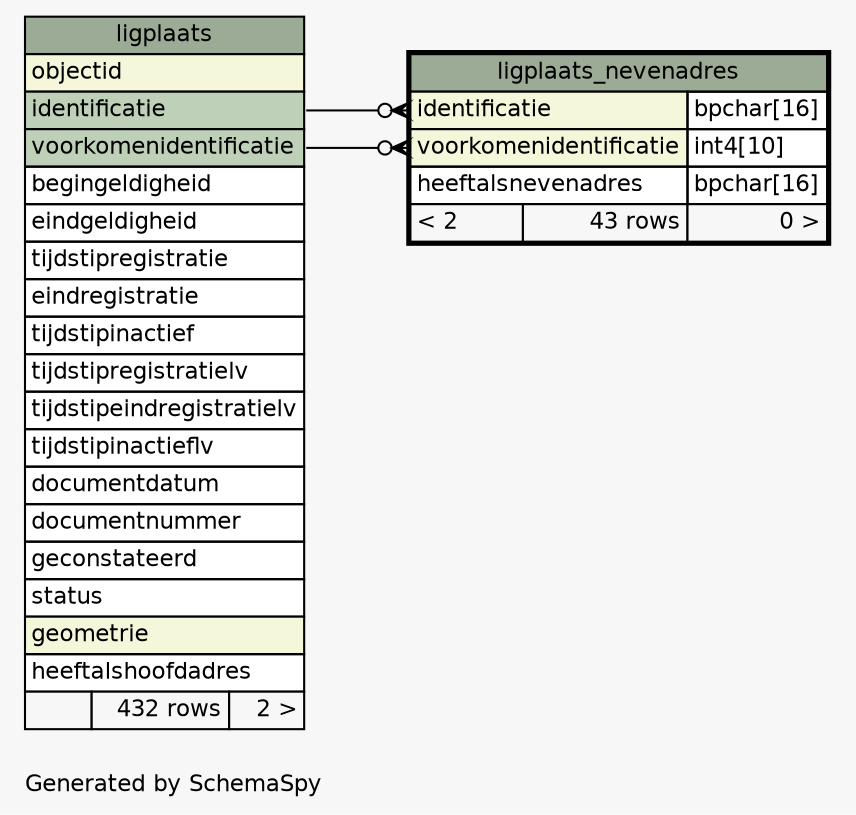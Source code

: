 // dot 2.43.0 on Linux 6.5.0-15-generic
// SchemaSpy rev Unknown
digraph "oneDegreeRelationshipsDiagram" {
  graph [
    rankdir="RL"
    bgcolor="#f7f7f7"
    label="\nGenerated by SchemaSpy"
    labeljust="l"
    nodesep="0.18"
    ranksep="0.46"
    fontname="Helvetica"
    fontsize="11"
  ];
  node [
    fontname="Helvetica"
    fontsize="11"
    shape="plaintext"
  ];
  edge [
    arrowsize="0.8"
  ];
  "ligplaats_nevenadres":"identificatie":w -> "ligplaats":"identificatie":e [arrowhead=none dir=back arrowtail=crowodot];
  "ligplaats_nevenadres":"voorkomenidentificatie":w -> "ligplaats":"voorkomenidentificatie":e [arrowhead=none dir=back arrowtail=crowodot];
  "ligplaats" [
    label=<
    <TABLE BORDER="0" CELLBORDER="1" CELLSPACING="0" BGCOLOR="#ffffff">
      <TR><TD COLSPAN="3" BGCOLOR="#9bab96" ALIGN="CENTER">ligplaats</TD></TR>
      <TR><TD PORT="objectid" COLSPAN="3" BGCOLOR="#f4f7da" ALIGN="LEFT">objectid</TD></TR>
      <TR><TD PORT="identificatie" COLSPAN="3" BGCOLOR="#bed1b8" ALIGN="LEFT">identificatie</TD></TR>
      <TR><TD PORT="voorkomenidentificatie" COLSPAN="3" BGCOLOR="#bed1b8" ALIGN="LEFT">voorkomenidentificatie</TD></TR>
      <TR><TD PORT="begingeldigheid" COLSPAN="3" ALIGN="LEFT">begingeldigheid</TD></TR>
      <TR><TD PORT="eindgeldigheid" COLSPAN="3" ALIGN="LEFT">eindgeldigheid</TD></TR>
      <TR><TD PORT="tijdstipregistratie" COLSPAN="3" ALIGN="LEFT">tijdstipregistratie</TD></TR>
      <TR><TD PORT="eindregistratie" COLSPAN="3" ALIGN="LEFT">eindregistratie</TD></TR>
      <TR><TD PORT="tijdstipinactief" COLSPAN="3" ALIGN="LEFT">tijdstipinactief</TD></TR>
      <TR><TD PORT="tijdstipregistratielv" COLSPAN="3" ALIGN="LEFT">tijdstipregistratielv</TD></TR>
      <TR><TD PORT="tijdstipeindregistratielv" COLSPAN="3" ALIGN="LEFT">tijdstipeindregistratielv</TD></TR>
      <TR><TD PORT="tijdstipinactieflv" COLSPAN="3" ALIGN="LEFT">tijdstipinactieflv</TD></TR>
      <TR><TD PORT="documentdatum" COLSPAN="3" ALIGN="LEFT">documentdatum</TD></TR>
      <TR><TD PORT="documentnummer" COLSPAN="3" ALIGN="LEFT">documentnummer</TD></TR>
      <TR><TD PORT="geconstateerd" COLSPAN="3" ALIGN="LEFT">geconstateerd</TD></TR>
      <TR><TD PORT="status" COLSPAN="3" ALIGN="LEFT">status</TD></TR>
      <TR><TD PORT="geometrie" COLSPAN="3" BGCOLOR="#f4f7da" ALIGN="LEFT">geometrie</TD></TR>
      <TR><TD PORT="heeftalshoofdadres" COLSPAN="3" ALIGN="LEFT">heeftalshoofdadres</TD></TR>
      <TR><TD ALIGN="LEFT" BGCOLOR="#f7f7f7">  </TD><TD ALIGN="RIGHT" BGCOLOR="#f7f7f7">432 rows</TD><TD ALIGN="RIGHT" BGCOLOR="#f7f7f7">2 &gt;</TD></TR>
    </TABLE>>
    URL="ligplaats.html"
    tooltip="ligplaats"
  ];
  "ligplaats_nevenadres" [
    label=<
    <TABLE BORDER="2" CELLBORDER="1" CELLSPACING="0" BGCOLOR="#ffffff">
      <TR><TD COLSPAN="3" BGCOLOR="#9bab96" ALIGN="CENTER">ligplaats_nevenadres</TD></TR>
      <TR><TD PORT="identificatie" COLSPAN="2" BGCOLOR="#f4f7da" ALIGN="LEFT">identificatie</TD><TD PORT="identificatie.type" ALIGN="LEFT">bpchar[16]</TD></TR>
      <TR><TD PORT="voorkomenidentificatie" COLSPAN="2" BGCOLOR="#f4f7da" ALIGN="LEFT">voorkomenidentificatie</TD><TD PORT="voorkomenidentificatie.type" ALIGN="LEFT">int4[10]</TD></TR>
      <TR><TD PORT="heeftalsnevenadres" COLSPAN="2" ALIGN="LEFT">heeftalsnevenadres</TD><TD PORT="heeftalsnevenadres.type" ALIGN="LEFT">bpchar[16]</TD></TR>
      <TR><TD ALIGN="LEFT" BGCOLOR="#f7f7f7">&lt; 2</TD><TD ALIGN="RIGHT" BGCOLOR="#f7f7f7">43 rows</TD><TD ALIGN="RIGHT" BGCOLOR="#f7f7f7">0 &gt;</TD></TR>
    </TABLE>>
    URL="ligplaats_nevenadres.html"
    tooltip="ligplaats_nevenadres"
  ];
}
